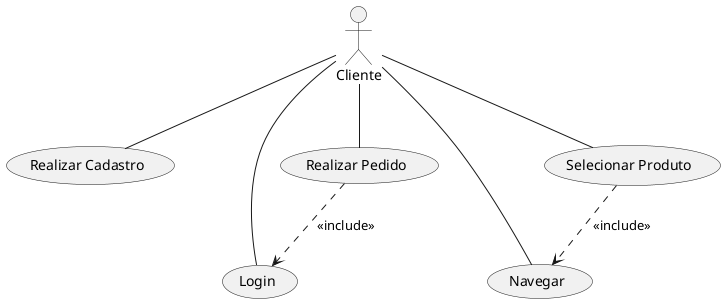 @startuml
'Realizar pedido - AliExpress

actor Cliente
Cliente -- (Realizar Cadastro)
Cliente -- (Login)
Cliente -- (Navegar)
Cliente -- (Selecionar Produto)
(Selecionar Produto) ..> (Navegar) : <<include>>
Cliente -- (Realizar Pedido)
(Realizar Pedido) ..> (Login) : <<include>>

